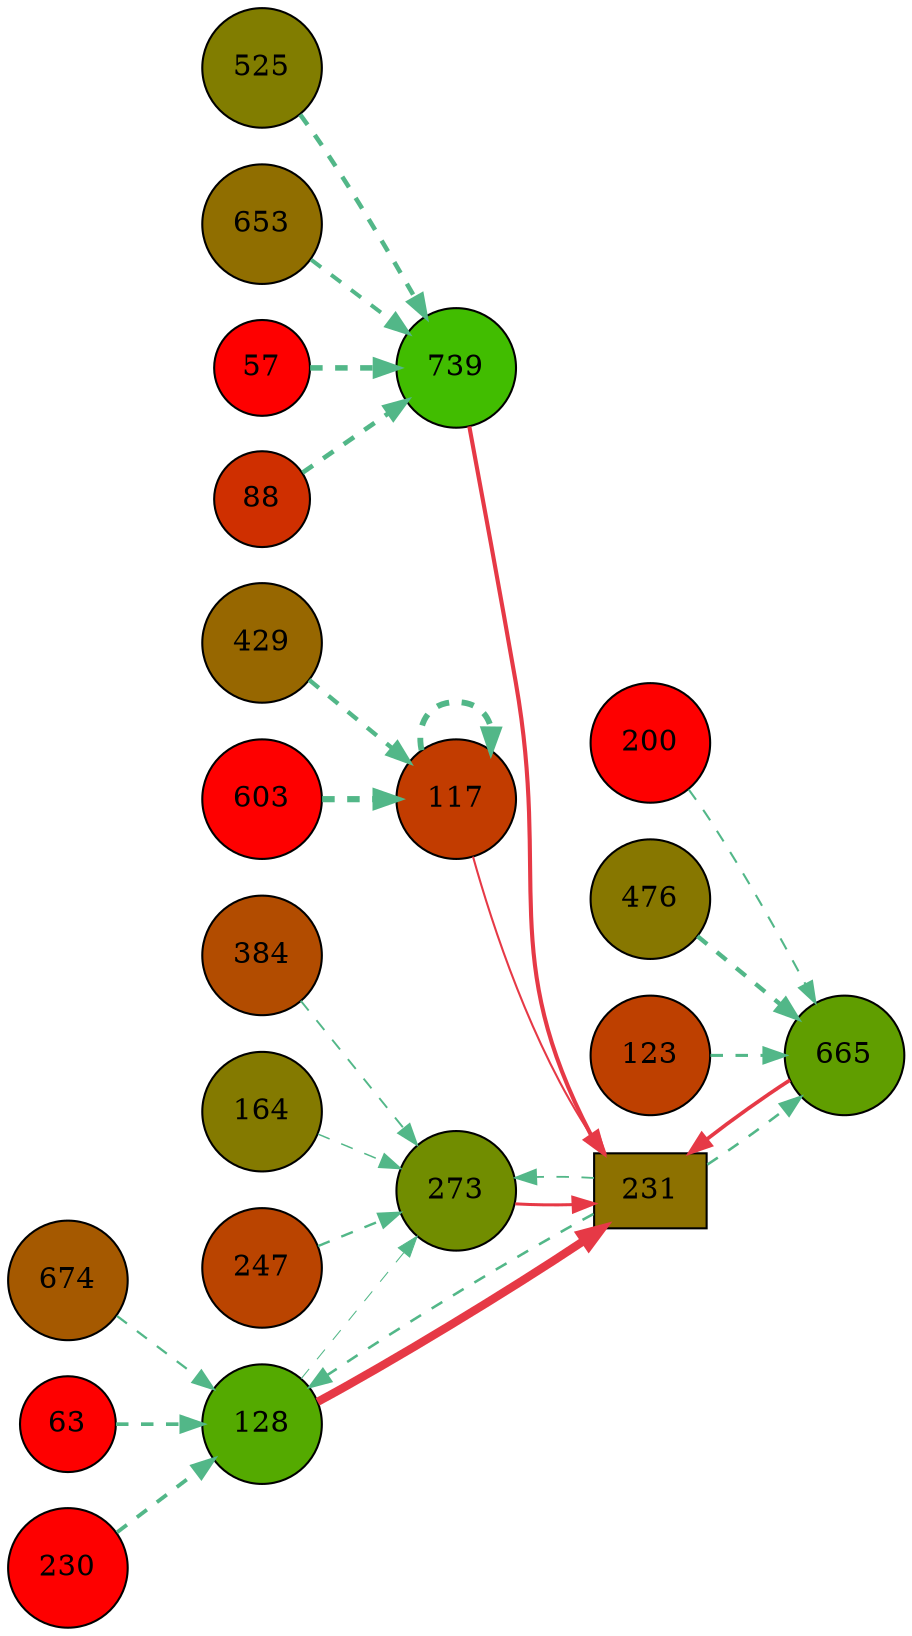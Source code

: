 digraph G{
rankdir=LR;
128 [style=filled, shape=circle, fillcolor="#54aa00", label="128"];
384 [style=filled, shape=circle, fillcolor="#b24c00", label="384"];
525 [style=filled, shape=circle, fillcolor="#817d00", label="525"];
653 [style=filled, shape=circle, fillcolor="#906e00", label="653"];
273 [style=filled, shape=circle, fillcolor="#718d00", label="273"];
665 [style=filled, shape=circle, fillcolor="#609e00", label="665"];
674 [style=filled, shape=circle, fillcolor="#a55900", label="674"];
164 [style=filled, shape=circle, fillcolor="#847a00", label="164"];
429 [style=filled, shape=circle, fillcolor="#976700", label="429"];
57 [style=filled, shape=circle, fillcolor="#fe0000", label="57"];
63 [style=filled, shape=circle, fillcolor="#fe0000", label="63"];
200 [style=filled, shape=circle, fillcolor="#fe0000", label="200"];
88 [style=filled, shape=circle, fillcolor="#cf2f00", label="88"];
603 [style=filled, shape=circle, fillcolor="#fe0000", label="603"];
476 [style=filled, shape=circle, fillcolor="#877700", label="476"];
739 [style=filled, shape=circle, fillcolor="#41bd00", label="739"];
230 [style=filled, shape=circle, fillcolor="#fe0000", label="230"];
231 [style=filled, shape=box, fillcolor="#8d7100", label="231"];
117 [style=filled, shape=circle, fillcolor="#c23c00", label="117"];
247 [style=filled, shape=circle, fillcolor="#ba4400", label="247"];
123 [style=filled, shape=circle, fillcolor="#be4000", label="123"];
128 -> 231 [color="#e63946",penwidth=4.00];
739 -> 231 [color="#e63946",penwidth=1.98];
665 -> 231 [color="#e63946",penwidth=1.79];
273 -> 231 [color="#e63946",penwidth=1.45];
117 -> 231 [color="#e63946",penwidth=1.00];
230 -> 128 [color="#52b788",style=dashed,penwidth=1.85];
63 -> 128 [color="#52b788",style=dashed,penwidth=1.78];
231 -> 128 [color="#52b788",style=dashed,penwidth=1.24];
674 -> 128 [color="#52b788",style=dashed,penwidth=1.08];
57 -> 739 [color="#52b788",style=dashed,penwidth=2.67];
88 -> 739 [color="#52b788",style=dashed,penwidth=2.24];
525 -> 739 [color="#52b788",style=dashed,penwidth=2.18];
653 -> 739 [color="#52b788",style=dashed,penwidth=1.93];
247 -> 273 [color="#52b788",style=dashed,penwidth=1.16];
384 -> 273 [color="#52b788",style=dashed,penwidth=0.92];
231 -> 273 [color="#52b788",style=dashed,penwidth=0.87];
164 -> 273 [color="#52b788",style=dashed,penwidth=0.72];
128 -> 273 [color="#52b788",style=dashed,penwidth=0.50];
603 -> 117 [color="#52b788",style=dashed,penwidth=3.00];
117 -> 117 [color="#52b788",style=dashed,penwidth=2.82];
429 -> 117 [color="#52b788",style=dashed,penwidth=2.09];
476 -> 665 [color="#52b788",style=dashed,penwidth=2.09];
123 -> 665 [color="#52b788",style=dashed,penwidth=1.47];
231 -> 665 [color="#52b788",style=dashed,penwidth=1.24];
200 -> 665 [color="#52b788",style=dashed,penwidth=1.00];
}